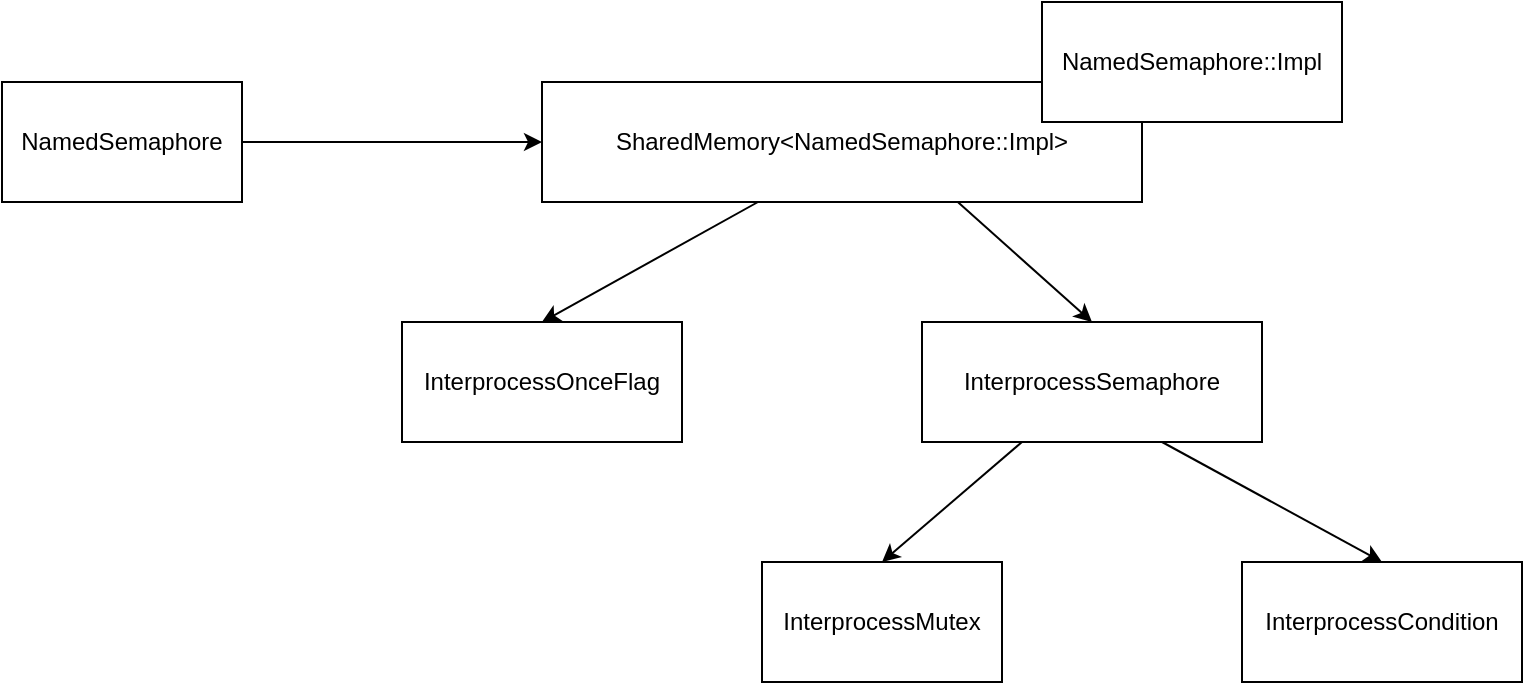 <mxfile version="19.0.3" type="device"><diagram id="C5RBs43oDa-KdzZeNtuy" name="Page-1"><mxGraphModel dx="1102" dy="790" grid="1" gridSize="10" guides="1" tooltips="1" connect="1" arrows="1" fold="1" page="1" pageScale="1" pageWidth="827" pageHeight="1169" math="0" shadow="0"><root><mxCell id="WIyWlLk6GJQsqaUBKTNV-0"/><mxCell id="WIyWlLk6GJQsqaUBKTNV-1" parent="WIyWlLk6GJQsqaUBKTNV-0"/><mxCell id="V2bFLgXbkBn-Kv0c2Njn-28" value="NamedSemaphore" style="rounded=0;whiteSpace=wrap;html=1;" vertex="1" parent="WIyWlLk6GJQsqaUBKTNV-1"><mxGeometry x="40" y="280" width="120" height="60" as="geometry"/></mxCell><mxCell id="V2bFLgXbkBn-Kv0c2Njn-29" value="SharedMemory&amp;lt;NamedSemaphore::Impl&amp;gt;" style="rounded=0;whiteSpace=wrap;html=1;" vertex="1" parent="WIyWlLk6GJQsqaUBKTNV-1"><mxGeometry x="310" y="280" width="300" height="60" as="geometry"/></mxCell><mxCell id="V2bFLgXbkBn-Kv0c2Njn-30" value="NamedSemaphore::Impl" style="rounded=0;whiteSpace=wrap;html=1;" vertex="1" parent="WIyWlLk6GJQsqaUBKTNV-1"><mxGeometry x="560" y="240" width="150" height="60" as="geometry"/></mxCell><mxCell id="V2bFLgXbkBn-Kv0c2Njn-31" value="InterprocessOnceFlag" style="rounded=0;whiteSpace=wrap;html=1;" vertex="1" parent="WIyWlLk6GJQsqaUBKTNV-1"><mxGeometry x="240" y="400" width="140" height="60" as="geometry"/></mxCell><mxCell id="V2bFLgXbkBn-Kv0c2Njn-32" value="InterprocessSemaphore" style="rounded=0;whiteSpace=wrap;html=1;" vertex="1" parent="WIyWlLk6GJQsqaUBKTNV-1"><mxGeometry x="500" y="400" width="170" height="60" as="geometry"/></mxCell><mxCell id="V2bFLgXbkBn-Kv0c2Njn-33" value="InterprocessMutex" style="rounded=0;whiteSpace=wrap;html=1;" vertex="1" parent="WIyWlLk6GJQsqaUBKTNV-1"><mxGeometry x="420" y="520" width="120" height="60" as="geometry"/></mxCell><mxCell id="V2bFLgXbkBn-Kv0c2Njn-34" value="InterprocessCondition" style="rounded=0;whiteSpace=wrap;html=1;" vertex="1" parent="WIyWlLk6GJQsqaUBKTNV-1"><mxGeometry x="660" y="520" width="140" height="60" as="geometry"/></mxCell><mxCell id="V2bFLgXbkBn-Kv0c2Njn-35" value="" style="endArrow=classic;html=1;rounded=0;entryX=0;entryY=0.5;entryDx=0;entryDy=0;exitX=1;exitY=0.5;exitDx=0;exitDy=0;" edge="1" parent="WIyWlLk6GJQsqaUBKTNV-1" source="V2bFLgXbkBn-Kv0c2Njn-28" target="V2bFLgXbkBn-Kv0c2Njn-29"><mxGeometry width="50" height="50" relative="1" as="geometry"><mxPoint x="180" y="290" as="sourcePoint"/><mxPoint x="230" y="240" as="targetPoint"/></mxGeometry></mxCell><mxCell id="V2bFLgXbkBn-Kv0c2Njn-36" value="" style="endArrow=classic;html=1;rounded=0;entryX=0.5;entryY=0;entryDx=0;entryDy=0;exitX=0.36;exitY=1;exitDx=0;exitDy=0;exitPerimeter=0;" edge="1" parent="WIyWlLk6GJQsqaUBKTNV-1" source="V2bFLgXbkBn-Kv0c2Njn-29" target="V2bFLgXbkBn-Kv0c2Njn-31"><mxGeometry width="50" height="50" relative="1" as="geometry"><mxPoint x="480" y="480" as="sourcePoint"/><mxPoint x="530" y="430" as="targetPoint"/></mxGeometry></mxCell><mxCell id="V2bFLgXbkBn-Kv0c2Njn-37" value="" style="endArrow=classic;html=1;rounded=0;exitX=0.693;exitY=1;exitDx=0;exitDy=0;exitPerimeter=0;entryX=0.5;entryY=0;entryDx=0;entryDy=0;" edge="1" parent="WIyWlLk6GJQsqaUBKTNV-1" source="V2bFLgXbkBn-Kv0c2Njn-29" target="V2bFLgXbkBn-Kv0c2Njn-32"><mxGeometry width="50" height="50" relative="1" as="geometry"><mxPoint x="520" y="480" as="sourcePoint"/><mxPoint x="570" y="430" as="targetPoint"/></mxGeometry></mxCell><mxCell id="V2bFLgXbkBn-Kv0c2Njn-38" value="" style="endArrow=classic;html=1;rounded=0;entryX=0.5;entryY=0;entryDx=0;entryDy=0;" edge="1" parent="WIyWlLk6GJQsqaUBKTNV-1" source="V2bFLgXbkBn-Kv0c2Njn-32" target="V2bFLgXbkBn-Kv0c2Njn-33"><mxGeometry width="50" height="50" relative="1" as="geometry"><mxPoint x="520" y="480" as="sourcePoint"/><mxPoint x="570" y="430" as="targetPoint"/></mxGeometry></mxCell><mxCell id="V2bFLgXbkBn-Kv0c2Njn-39" value="" style="endArrow=classic;html=1;rounded=0;exitX=0.706;exitY=1;exitDx=0;exitDy=0;exitPerimeter=0;entryX=0.5;entryY=0;entryDx=0;entryDy=0;" edge="1" parent="WIyWlLk6GJQsqaUBKTNV-1" source="V2bFLgXbkBn-Kv0c2Njn-32" target="V2bFLgXbkBn-Kv0c2Njn-34"><mxGeometry width="50" height="50" relative="1" as="geometry"><mxPoint x="520" y="480" as="sourcePoint"/><mxPoint x="740" y="510" as="targetPoint"/></mxGeometry></mxCell></root></mxGraphModel></diagram></mxfile>